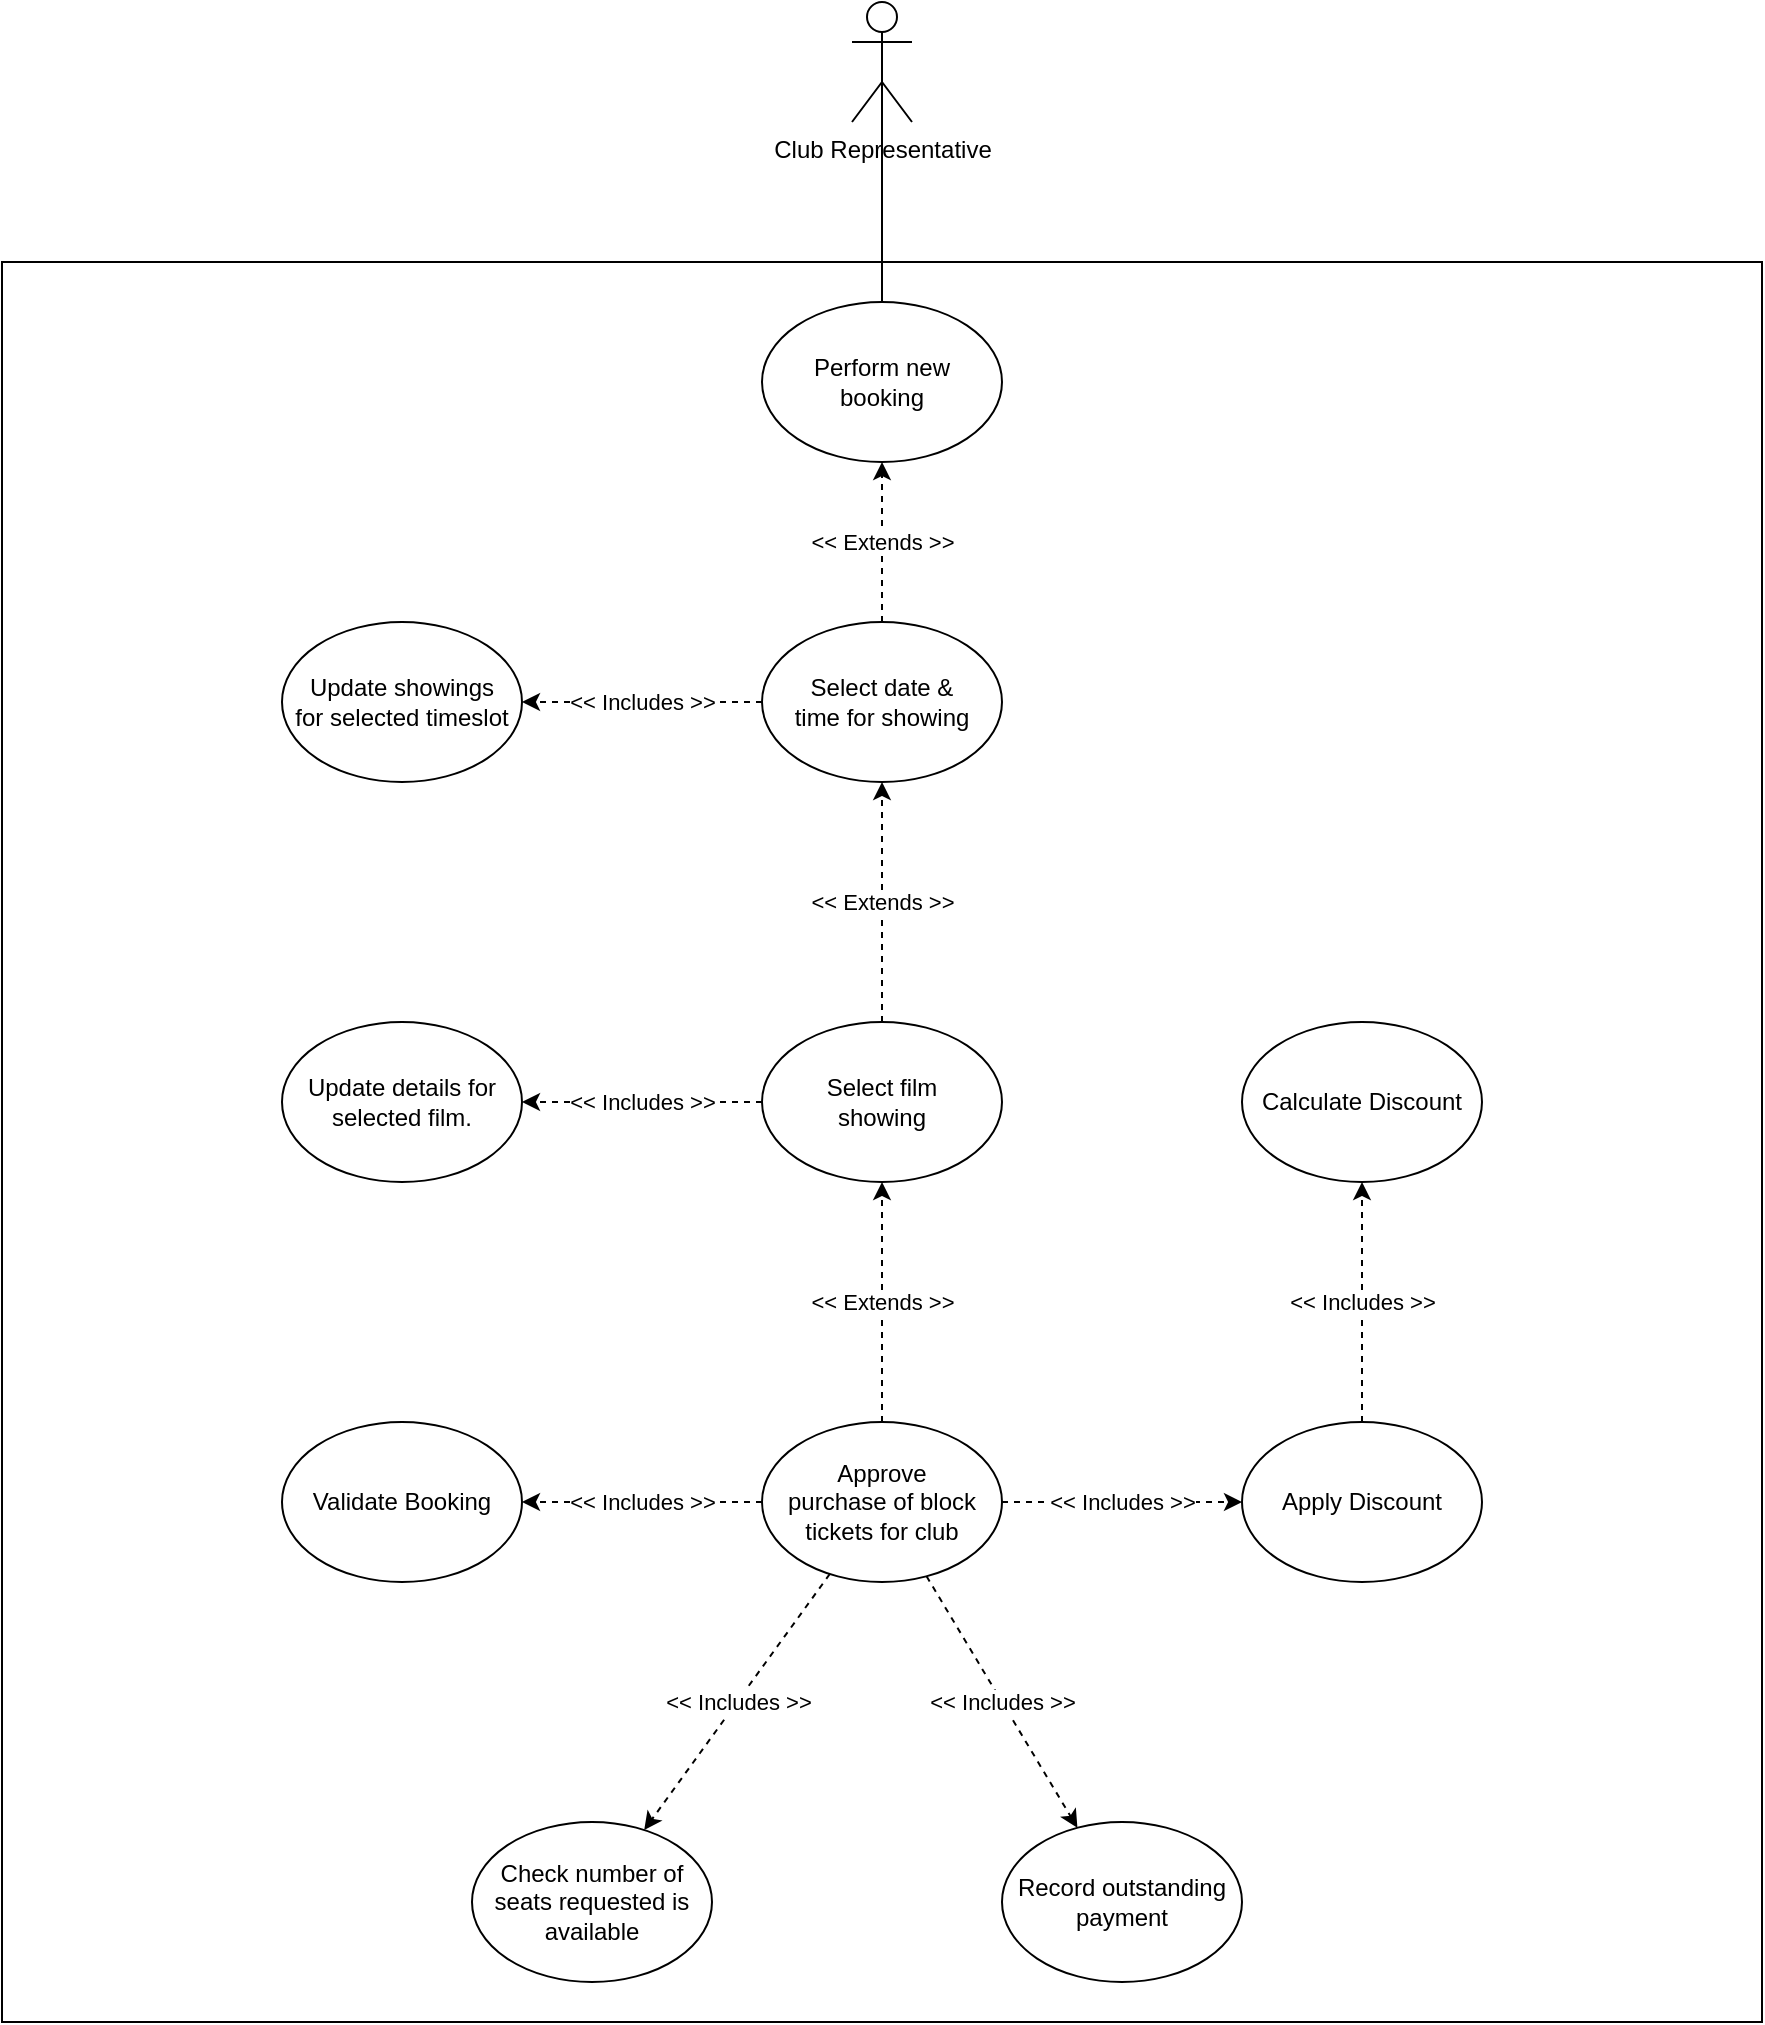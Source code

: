 <mxfile version="14.1.8" type="device"><diagram id="2EWXQVKjTKPC-5PaY-Wo" name="Page-1"><mxGraphModel dx="2500" dy="992" grid="1" gridSize="10" guides="1" tooltips="1" connect="1" arrows="1" fold="1" page="1" pageScale="1" pageWidth="827" pageHeight="1169" math="0" shadow="0"><root><mxCell id="0"/><mxCell id="1" parent="0"/><mxCell id="kcGEoIOKKRAQj_USiIkv-1" value="" style="whiteSpace=wrap;html=1;aspect=fixed;" vertex="1" parent="1"><mxGeometry x="-355" y="180" width="880" height="880" as="geometry"/></mxCell><mxCell id="UHCpjdv8amNR9yXHCRYe-31" value="Club Representative" style="shape=umlActor;verticalLabelPosition=bottom;verticalAlign=top;html=1;outlineConnect=0;" parent="1" vertex="1"><mxGeometry x="70" y="50" width="30" height="60" as="geometry"/></mxCell><mxCell id="UHCpjdv8amNR9yXHCRYe-33" value="Approve &lt;br&gt;purchase of block tickets for club" style="ellipse;whiteSpace=wrap;html=1;" parent="1" vertex="1"><mxGeometry x="25" y="760" width="120" height="80" as="geometry"/></mxCell><mxCell id="UHCpjdv8amNR9yXHCRYe-38" value="" style="endArrow=none;html=1;strokeColor=#000000;exitX=0.5;exitY=0.5;exitDx=0;exitDy=0;exitPerimeter=0;" parent="1" source="UHCpjdv8amNR9yXHCRYe-31" target="UHCpjdv8amNR9yXHCRYe-42" edge="1"><mxGeometry width="50" height="50" relative="1" as="geometry"><mxPoint x="450" y="170" as="sourcePoint"/><mxPoint x="200" y="80" as="targetPoint"/></mxGeometry></mxCell><mxCell id="UHCpjdv8amNR9yXHCRYe-41" value="Apply Discount" style="ellipse;whiteSpace=wrap;html=1;" parent="1" vertex="1"><mxGeometry x="265" y="760" width="120" height="80" as="geometry"/></mxCell><mxCell id="UHCpjdv8amNR9yXHCRYe-42" value="Perform new&lt;br&gt;booking" style="ellipse;whiteSpace=wrap;html=1;" parent="1" vertex="1"><mxGeometry x="25" y="200" width="120" height="80" as="geometry"/></mxCell><mxCell id="UHCpjdv8amNR9yXHCRYe-45" value="Select date &amp;amp; &lt;br&gt;time for showing" style="ellipse;whiteSpace=wrap;html=1;" parent="1" vertex="1"><mxGeometry x="25" y="360" width="120" height="80" as="geometry"/></mxCell><mxCell id="UHCpjdv8amNR9yXHCRYe-46" value="Select film&lt;br&gt;showing" style="ellipse;whiteSpace=wrap;html=1;" parent="1" vertex="1"><mxGeometry x="25" y="560" width="120" height="80" as="geometry"/></mxCell><mxCell id="UHCpjdv8amNR9yXHCRYe-47" value="" style="endArrow=classic;html=1;strokeColor=#000000;dashed=1;" parent="1" source="UHCpjdv8amNR9yXHCRYe-45" target="UHCpjdv8amNR9yXHCRYe-42" edge="1"><mxGeometry relative="1" as="geometry"><mxPoint x="215" y="645" as="sourcePoint"/><mxPoint x="215" y="525" as="targetPoint"/><Array as="points"/></mxGeometry></mxCell><mxCell id="UHCpjdv8amNR9yXHCRYe-48" value="&amp;lt;&amp;lt; Extends &amp;gt;&amp;gt;" style="edgeLabel;resizable=0;html=1;align=center;verticalAlign=middle;" parent="UHCpjdv8amNR9yXHCRYe-47" connectable="0" vertex="1"><mxGeometry relative="1" as="geometry"/></mxCell><mxCell id="UHCpjdv8amNR9yXHCRYe-49" value="Update showings&lt;br&gt;for selected timeslot" style="ellipse;whiteSpace=wrap;html=1;" parent="1" vertex="1"><mxGeometry x="-215" y="360" width="120" height="80" as="geometry"/></mxCell><mxCell id="UHCpjdv8amNR9yXHCRYe-50" value="" style="endArrow=classic;html=1;strokeColor=#000000;dashed=1;" parent="1" source="UHCpjdv8amNR9yXHCRYe-45" target="UHCpjdv8amNR9yXHCRYe-49" edge="1"><mxGeometry relative="1" as="geometry"><mxPoint x="-45" y="510" as="sourcePoint"/><mxPoint x="381.718" y="336.718" as="targetPoint"/><Array as="points"/></mxGeometry></mxCell><mxCell id="UHCpjdv8amNR9yXHCRYe-51" value="&amp;lt;&amp;lt; Includes &amp;gt;&amp;gt;" style="edgeLabel;resizable=0;html=1;align=center;verticalAlign=middle;" parent="UHCpjdv8amNR9yXHCRYe-50" connectable="0" vertex="1"><mxGeometry relative="1" as="geometry"/></mxCell><mxCell id="UHCpjdv8amNR9yXHCRYe-52" value="" style="endArrow=classic;html=1;strokeColor=#000000;dashed=1;" parent="1" source="UHCpjdv8amNR9yXHCRYe-46" target="UHCpjdv8amNR9yXHCRYe-45" edge="1"><mxGeometry relative="1" as="geometry"><mxPoint x="95" y="370" as="sourcePoint"/><mxPoint x="95" y="250" as="targetPoint"/><Array as="points"/></mxGeometry></mxCell><mxCell id="UHCpjdv8amNR9yXHCRYe-53" value="&amp;lt;&amp;lt; Extends &amp;gt;&amp;gt;" style="edgeLabel;resizable=0;html=1;align=center;verticalAlign=middle;" parent="UHCpjdv8amNR9yXHCRYe-52" connectable="0" vertex="1"><mxGeometry relative="1" as="geometry"/></mxCell><mxCell id="UHCpjdv8amNR9yXHCRYe-54" value="Update details for&lt;br&gt;selected film." style="ellipse;whiteSpace=wrap;html=1;" parent="1" vertex="1"><mxGeometry x="-215" y="560" width="120" height="80" as="geometry"/></mxCell><mxCell id="UHCpjdv8amNR9yXHCRYe-55" value="" style="endArrow=classic;html=1;strokeColor=#000000;dashed=1;" parent="1" source="UHCpjdv8amNR9yXHCRYe-46" target="UHCpjdv8amNR9yXHCRYe-54" edge="1"><mxGeometry relative="1" as="geometry"><mxPoint x="-85" y="410" as="sourcePoint"/><mxPoint x="-25" y="720" as="targetPoint"/><Array as="points"/></mxGeometry></mxCell><mxCell id="UHCpjdv8amNR9yXHCRYe-56" value="&amp;lt;&amp;lt; Includes &amp;gt;&amp;gt;" style="edgeLabel;resizable=0;html=1;align=center;verticalAlign=middle;" parent="UHCpjdv8amNR9yXHCRYe-55" connectable="0" vertex="1"><mxGeometry relative="1" as="geometry"/></mxCell><mxCell id="UHCpjdv8amNR9yXHCRYe-57" value="" style="endArrow=classic;html=1;strokeColor=#000000;dashed=1;" parent="1" source="UHCpjdv8amNR9yXHCRYe-33" target="UHCpjdv8amNR9yXHCRYe-46" edge="1"><mxGeometry relative="1" as="geometry"><mxPoint x="84.5" y="820" as="sourcePoint"/><mxPoint x="84.5" y="700" as="targetPoint"/><Array as="points"/></mxGeometry></mxCell><mxCell id="UHCpjdv8amNR9yXHCRYe-58" value="&amp;lt;&amp;lt; Extends &amp;gt;&amp;gt;" style="edgeLabel;resizable=0;html=1;align=center;verticalAlign=middle;" parent="UHCpjdv8amNR9yXHCRYe-57" connectable="0" vertex="1"><mxGeometry relative="1" as="geometry"/></mxCell><mxCell id="UHCpjdv8amNR9yXHCRYe-59" value="Validate Booking" style="ellipse;whiteSpace=wrap;html=1;" parent="1" vertex="1"><mxGeometry x="-215" y="760" width="120" height="80" as="geometry"/></mxCell><mxCell id="UHCpjdv8amNR9yXHCRYe-60" value="" style="endArrow=classic;html=1;strokeColor=#000000;dashed=1;" parent="1" source="UHCpjdv8amNR9yXHCRYe-33" target="UHCpjdv8amNR9yXHCRYe-59" edge="1"><mxGeometry relative="1" as="geometry"><mxPoint x="-85" y="610" as="sourcePoint"/><mxPoint x="-55" y="880" as="targetPoint"/><Array as="points"/></mxGeometry></mxCell><mxCell id="UHCpjdv8amNR9yXHCRYe-61" value="&amp;lt;&amp;lt; Includes &amp;gt;&amp;gt;" style="edgeLabel;resizable=0;html=1;align=center;verticalAlign=middle;" parent="UHCpjdv8amNR9yXHCRYe-60" connectable="0" vertex="1"><mxGeometry relative="1" as="geometry"/></mxCell><mxCell id="UHCpjdv8amNR9yXHCRYe-62" value="Check number of seats requested is available" style="ellipse;whiteSpace=wrap;html=1;" parent="1" vertex="1"><mxGeometry x="-120" y="960" width="120" height="80" as="geometry"/></mxCell><mxCell id="UHCpjdv8amNR9yXHCRYe-63" value="" style="endArrow=classic;html=1;strokeColor=#000000;dashed=1;" parent="1" source="UHCpjdv8amNR9yXHCRYe-33" target="UHCpjdv8amNR9yXHCRYe-62" edge="1"><mxGeometry relative="1" as="geometry"><mxPoint x="348.802" y="1035.325" as="sourcePoint"/><mxPoint x="305" y="880" as="targetPoint"/><Array as="points"/></mxGeometry></mxCell><mxCell id="UHCpjdv8amNR9yXHCRYe-64" value="&amp;lt;&amp;lt; Includes &amp;gt;&amp;gt;" style="edgeLabel;resizable=0;html=1;align=center;verticalAlign=middle;" parent="UHCpjdv8amNR9yXHCRYe-63" connectable="0" vertex="1"><mxGeometry relative="1" as="geometry"/></mxCell><mxCell id="UHCpjdv8amNR9yXHCRYe-65" value="" style="endArrow=classic;html=1;strokeColor=#000000;dashed=1;" parent="1" source="UHCpjdv8amNR9yXHCRYe-33" target="UHCpjdv8amNR9yXHCRYe-41" edge="1"><mxGeometry relative="1" as="geometry"><mxPoint x="555" y="1050" as="sourcePoint"/><mxPoint x="435" y="1050" as="targetPoint"/><Array as="points"/></mxGeometry></mxCell><mxCell id="UHCpjdv8amNR9yXHCRYe-66" value="&amp;lt;&amp;lt; Includes &amp;gt;&amp;gt;" style="edgeLabel;resizable=0;html=1;align=center;verticalAlign=middle;" parent="UHCpjdv8amNR9yXHCRYe-65" connectable="0" vertex="1"><mxGeometry relative="1" as="geometry"/></mxCell><mxCell id="UHCpjdv8amNR9yXHCRYe-69" value="Record outstanding&lt;br&gt;payment" style="ellipse;whiteSpace=wrap;html=1;" parent="1" vertex="1"><mxGeometry x="145" y="960" width="120" height="80" as="geometry"/></mxCell><mxCell id="UHCpjdv8amNR9yXHCRYe-70" value="" style="endArrow=classic;html=1;strokeColor=#000000;dashed=1;" parent="1" source="UHCpjdv8amNR9yXHCRYe-33" target="UHCpjdv8amNR9yXHCRYe-69" edge="1"><mxGeometry relative="1" as="geometry"><mxPoint x="155" y="810" as="sourcePoint"/><mxPoint x="275" y="810" as="targetPoint"/><Array as="points"/></mxGeometry></mxCell><mxCell id="UHCpjdv8amNR9yXHCRYe-71" value="&amp;lt;&amp;lt; Includes &amp;gt;&amp;gt;" style="edgeLabel;resizable=0;html=1;align=center;verticalAlign=middle;" parent="UHCpjdv8amNR9yXHCRYe-70" connectable="0" vertex="1"><mxGeometry relative="1" as="geometry"/></mxCell><mxCell id="B3BcqmAIYZKPfT9Zuoiz-1" value="Calculate Discount" style="ellipse;whiteSpace=wrap;html=1;" parent="1" vertex="1"><mxGeometry x="265" y="560" width="120" height="80" as="geometry"/></mxCell><mxCell id="B3BcqmAIYZKPfT9Zuoiz-2" value="" style="endArrow=classic;html=1;strokeColor=#000000;dashed=1;" parent="1" source="UHCpjdv8amNR9yXHCRYe-41" target="B3BcqmAIYZKPfT9Zuoiz-1" edge="1"><mxGeometry relative="1" as="geometry"><mxPoint x="155" y="810" as="sourcePoint"/><mxPoint x="275" y="810" as="targetPoint"/><Array as="points"/></mxGeometry></mxCell><mxCell id="B3BcqmAIYZKPfT9Zuoiz-3" value="&amp;lt;&amp;lt; Includes &amp;gt;&amp;gt;" style="edgeLabel;resizable=0;html=1;align=center;verticalAlign=middle;" parent="B3BcqmAIYZKPfT9Zuoiz-2" connectable="0" vertex="1"><mxGeometry relative="1" as="geometry"/></mxCell></root></mxGraphModel></diagram></mxfile>